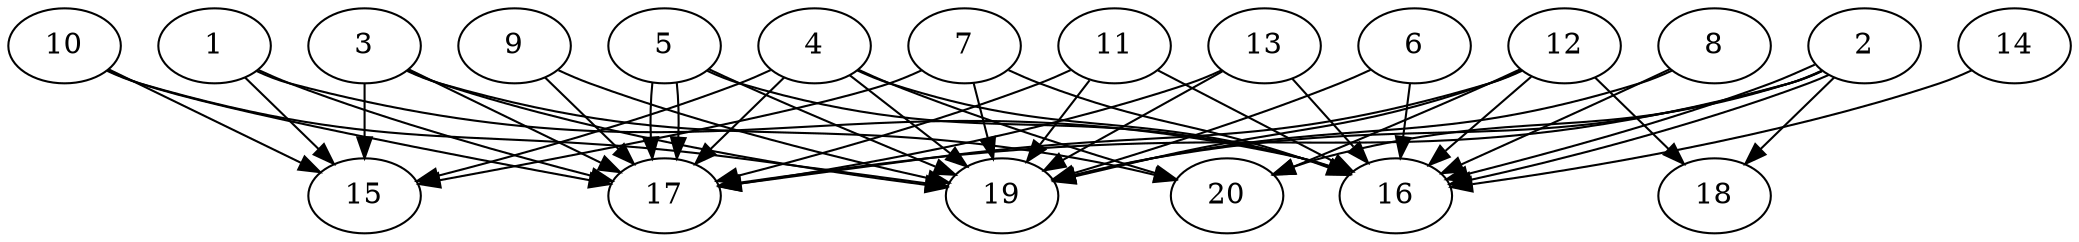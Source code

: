 // DAG automatically generated by daggen at Thu Oct  3 13:58:42 2019
// ./daggen --dot -n 20 --ccr 0.5 --fat 0.9 --regular 0.7 --density 0.9 --mindata 5242880 --maxdata 52428800 
digraph G {
  1 [size="49053696", alpha="0.09", expect_size="24526848"] 
  1 -> 15 [size ="24526848"]
  1 -> 16 [size ="24526848"]
  1 -> 17 [size ="24526848"]
  2 [size="57374720", alpha="0.20", expect_size="28687360"] 
  2 -> 16 [size ="28687360"]
  2 -> 16 [size ="28687360"]
  2 -> 17 [size ="28687360"]
  2 -> 18 [size ="28687360"]
  2 -> 19 [size ="28687360"]
  2 -> 20 [size ="28687360"]
  3 [size="102838272", alpha="0.13", expect_size="51419136"] 
  3 -> 15 [size ="51419136"]
  3 -> 17 [size ="51419136"]
  3 -> 19 [size ="51419136"]
  3 -> 20 [size ="51419136"]
  4 [size="72665088", alpha="0.09", expect_size="36332544"] 
  4 -> 15 [size ="36332544"]
  4 -> 16 [size ="36332544"]
  4 -> 17 [size ="36332544"]
  4 -> 19 [size ="36332544"]
  4 -> 20 [size ="36332544"]
  5 [size="93259776", alpha="0.08", expect_size="46629888"] 
  5 -> 16 [size ="46629888"]
  5 -> 17 [size ="46629888"]
  5 -> 17 [size ="46629888"]
  5 -> 19 [size ="46629888"]
  6 [size="73211904", alpha="0.14", expect_size="36605952"] 
  6 -> 16 [size ="36605952"]
  6 -> 19 [size ="36605952"]
  7 [size="87021568", alpha="0.05", expect_size="43510784"] 
  7 -> 15 [size ="43510784"]
  7 -> 16 [size ="43510784"]
  7 -> 19 [size ="43510784"]
  8 [size="18311168", alpha="0.08", expect_size="9155584"] 
  8 -> 16 [size ="9155584"]
  8 -> 19 [size ="9155584"]
  9 [size="51243008", alpha="0.01", expect_size="25621504"] 
  9 -> 17 [size ="25621504"]
  9 -> 19 [size ="25621504"]
  10 [size="55547904", alpha="0.13", expect_size="27773952"] 
  10 -> 15 [size ="27773952"]
  10 -> 17 [size ="27773952"]
  10 -> 19 [size ="27773952"]
  11 [size="59768832", alpha="0.13", expect_size="29884416"] 
  11 -> 16 [size ="29884416"]
  11 -> 17 [size ="29884416"]
  11 -> 19 [size ="29884416"]
  12 [size="100315136", alpha="0.14", expect_size="50157568"] 
  12 -> 16 [size ="50157568"]
  12 -> 17 [size ="50157568"]
  12 -> 18 [size ="50157568"]
  12 -> 19 [size ="50157568"]
  12 -> 20 [size ="50157568"]
  13 [size="98607104", alpha="0.15", expect_size="49303552"] 
  13 -> 16 [size ="49303552"]
  13 -> 17 [size ="49303552"]
  13 -> 19 [size ="49303552"]
  14 [size="65253376", alpha="0.13", expect_size="32626688"] 
  14 -> 16 [size ="32626688"]
  15 [size="15585280", alpha="0.03", expect_size="7792640"] 
  16 [size="53934080", alpha="0.15", expect_size="26967040"] 
  17 [size="26013696", alpha="0.03", expect_size="13006848"] 
  18 [size="50671616", alpha="0.16", expect_size="25335808"] 
  19 [size="88561664", alpha="0.16", expect_size="44280832"] 
  20 [size="95537152", alpha="0.15", expect_size="47768576"] 
}
